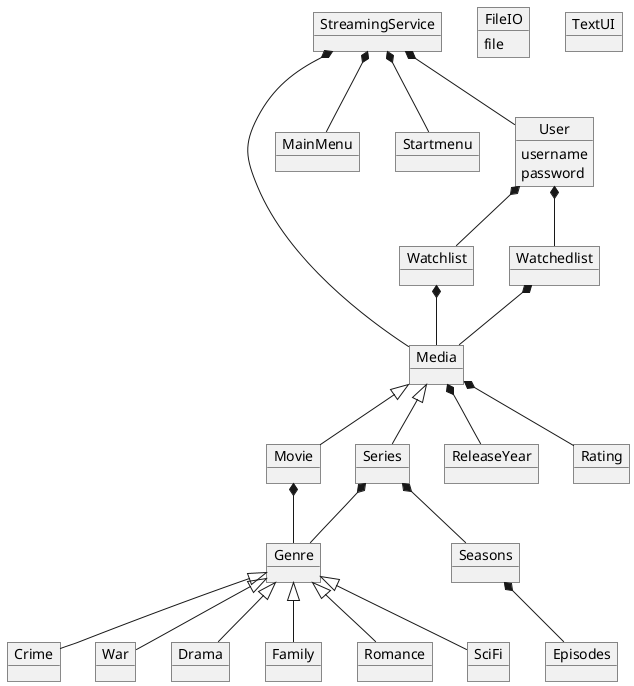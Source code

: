 @startuml
'https://plantuml.com/sequence-diagram

object StreamingService

object Media

object MainMenu
object Startmenu
object Movie
object Series
object Genre
object Crime
object War
object Drama
object Family
object Romance
object SciFi
object Seasons
object Episodes
object ReleaseYear
object Rating
object User
User : username
User : password
object Watchlist
object Watchedlist





object FileIO
FileIO : file
object TextUI




StreamingService *-- Media
StreamingService *-- MainMenu
StreamingService *-- Startmenu
StreamingService *-- User
Media <|-- Movie
Media <|-- Series
Movie *-- Genre
Series *-- Genre
Genre <|-- Crime
Genre <|-- War
Genre <|-- Drama
Genre <|-- Family
Genre <|-- Romance
Genre <|-- SciFi
Series *-- Seasons
Seasons *-- Episodes
Media *-- Rating
Media *-- ReleaseYear
User *-- Watchedlist
User *-- Watchlist
Watchlist *-- Media
Watchedlist *-- Media






@enduml
